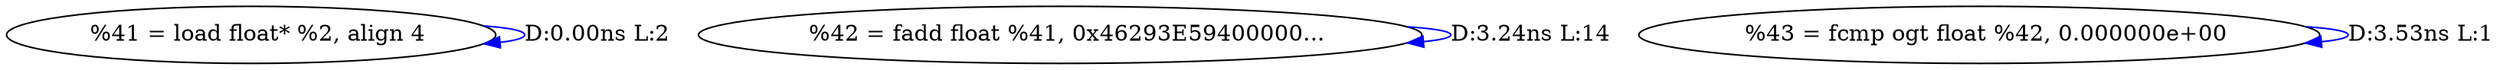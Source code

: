 digraph {
Node0x2cc4590[label="  %41 = load float* %2, align 4"];
Node0x2cc4590 -> Node0x2cc4590[label="D:0.00ns L:2",color=blue];
Node0x2cc4670[label="  %42 = fadd float %41, 0x46293E59400000..."];
Node0x2cc4670 -> Node0x2cc4670[label="D:3.24ns L:14",color=blue];
Node0x2cc4750[label="  %43 = fcmp ogt float %42, 0.000000e+00"];
Node0x2cc4750 -> Node0x2cc4750[label="D:3.53ns L:1",color=blue];
}
